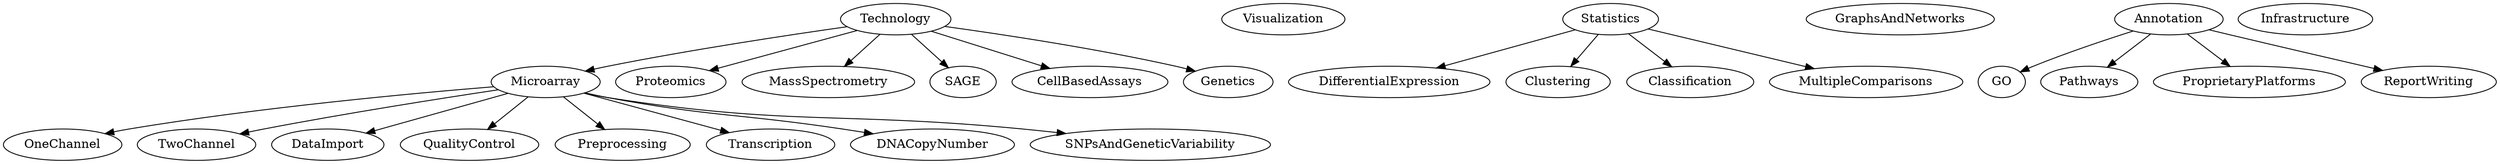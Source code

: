 digraph G {
Microarray;
Visualization;
Statistics;
GraphsAndNetworks;
Technology;
Annotation;
Infrastructure;
Microarray -> OneChannel;
Microarray -> TwoChannel;
Microarray -> DataImport;
Microarray -> QualityControl;
Microarray -> Preprocessing;
Microarray -> Transcription;
Microarray -> DNACopyNumber;
Microarray -> SNPsAndGeneticVariability;
Statistics -> DifferentialExpression;
Statistics -> Clustering;
Statistics -> Classification;
Statistics -> MultipleComparisons;
Technology -> Microarray;
Technology -> Proteomics;
Technology -> MassSpectrometry;
Technology -> SAGE;
Technology -> CellBasedAssays;
Technology -> Genetics;
Annotation -> GO;
Annotation -> Pathways;
Annotation -> ProprietaryPlatforms;
Annotation -> ReportWriting;
}
